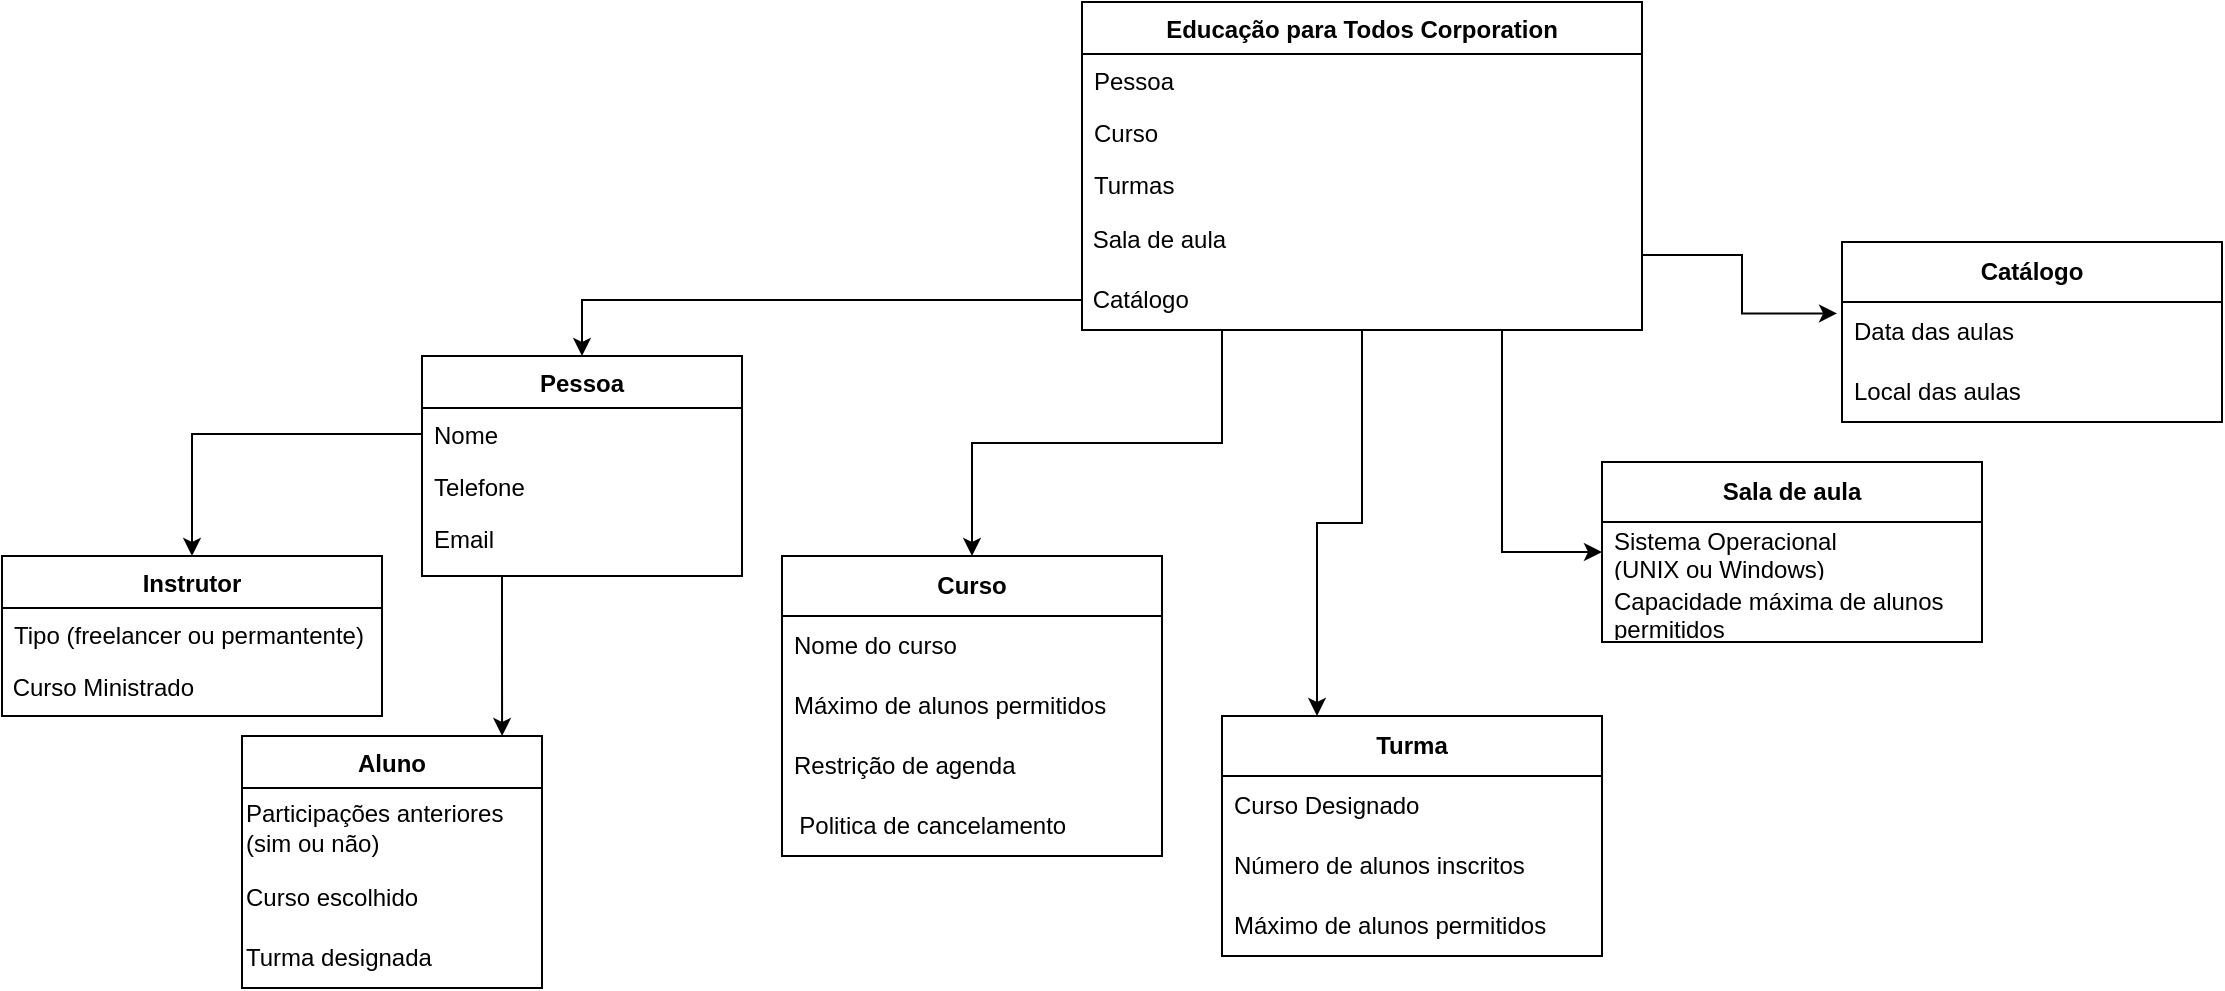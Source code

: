 <mxfile version="24.0.1" type="github">
  <diagram id="C5RBs43oDa-KdzZeNtuy" name="Page-1">
    <mxGraphModel dx="2327" dy="1926" grid="1" gridSize="10" guides="1" tooltips="1" connect="1" arrows="1" fold="1" page="1" pageScale="1" pageWidth="827" pageHeight="1169" math="0" shadow="0">
      <root>
        <mxCell id="WIyWlLk6GJQsqaUBKTNV-0" />
        <mxCell id="WIyWlLk6GJQsqaUBKTNV-1" parent="WIyWlLk6GJQsqaUBKTNV-0" />
        <mxCell id="zkfFHV4jXpPFQw0GAbJ--0" value="Pessoa" style="swimlane;fontStyle=1;align=center;verticalAlign=top;childLayout=stackLayout;horizontal=1;startSize=26;horizontalStack=0;resizeParent=1;resizeLast=0;collapsible=1;marginBottom=0;rounded=0;shadow=0;strokeWidth=1;fontFamily=Helvetica;strokeColor=default;" parent="WIyWlLk6GJQsqaUBKTNV-1" vertex="1">
          <mxGeometry x="-90" y="-73" width="160" height="110" as="geometry">
            <mxRectangle x="40" y="120" width="160" height="26" as="alternateBounds" />
          </mxGeometry>
        </mxCell>
        <mxCell id="zkfFHV4jXpPFQw0GAbJ--1" value="Nome " style="text;align=left;verticalAlign=top;spacingLeft=4;spacingRight=4;overflow=hidden;rotatable=0;points=[[0,0.5],[1,0.5]];portConstraint=eastwest;" parent="zkfFHV4jXpPFQw0GAbJ--0" vertex="1">
          <mxGeometry y="26" width="160" height="26" as="geometry" />
        </mxCell>
        <mxCell id="zkfFHV4jXpPFQw0GAbJ--2" value="Telefone   " style="text;align=left;verticalAlign=top;spacingLeft=4;spacingRight=4;overflow=hidden;rotatable=0;points=[[0,0.5],[1,0.5]];portConstraint=eastwest;rounded=0;shadow=0;html=0;" parent="zkfFHV4jXpPFQw0GAbJ--0" vertex="1">
          <mxGeometry y="52" width="160" height="26" as="geometry" />
        </mxCell>
        <mxCell id="zkfFHV4jXpPFQw0GAbJ--3" value="Email" style="text;align=left;verticalAlign=top;spacingLeft=4;spacingRight=4;overflow=hidden;rotatable=0;points=[[0,0.5],[1,0.5]];portConstraint=eastwest;rounded=0;shadow=0;html=0;" parent="zkfFHV4jXpPFQw0GAbJ--0" vertex="1">
          <mxGeometry y="78" width="160" height="26" as="geometry" />
        </mxCell>
        <mxCell id="zkfFHV4jXpPFQw0GAbJ--6" value="Aluno" style="swimlane;fontStyle=1;align=center;verticalAlign=top;childLayout=stackLayout;horizontal=1;startSize=26;horizontalStack=0;resizeParent=1;resizeLast=0;collapsible=1;marginBottom=0;rounded=0;shadow=0;strokeWidth=1;" parent="WIyWlLk6GJQsqaUBKTNV-1" vertex="1">
          <mxGeometry x="-180" y="117" width="150" height="126" as="geometry">
            <mxRectangle x="-50" y="270" width="160" height="26" as="alternateBounds" />
          </mxGeometry>
        </mxCell>
        <mxCell id="oDCK0kTWbegEQw42o1I8-4" value="Participações anteriores&lt;div&gt;(sim ou não)&lt;/div&gt;" style="text;html=1;align=left;verticalAlign=middle;resizable=0;points=[];autosize=1;strokeColor=none;fillColor=none;" vertex="1" parent="zkfFHV4jXpPFQw0GAbJ--6">
          <mxGeometry y="26" width="150" height="40" as="geometry" />
        </mxCell>
        <mxCell id="oDCK0kTWbegEQw42o1I8-6" value="Curso escolhido" style="text;html=1;align=left;verticalAlign=middle;resizable=0;points=[];autosize=1;strokeColor=none;fillColor=none;" vertex="1" parent="zkfFHV4jXpPFQw0GAbJ--6">
          <mxGeometry y="66" width="150" height="30" as="geometry" />
        </mxCell>
        <mxCell id="oDCK0kTWbegEQw42o1I8-7" value="Turma designada" style="text;html=1;align=left;verticalAlign=middle;resizable=0;points=[];autosize=1;strokeColor=none;fillColor=none;" vertex="1" parent="zkfFHV4jXpPFQw0GAbJ--6">
          <mxGeometry y="96" width="150" height="30" as="geometry" />
        </mxCell>
        <mxCell id="zkfFHV4jXpPFQw0GAbJ--13" value="Instrutor" style="swimlane;fontStyle=1;align=center;verticalAlign=top;childLayout=stackLayout;horizontal=1;startSize=26;horizontalStack=0;resizeParent=1;resizeLast=0;collapsible=1;marginBottom=0;rounded=0;shadow=0;strokeWidth=1;" parent="WIyWlLk6GJQsqaUBKTNV-1" vertex="1">
          <mxGeometry x="-300" y="27" width="190" height="80" as="geometry">
            <mxRectangle x="139" y="280" width="170" height="26" as="alternateBounds" />
          </mxGeometry>
        </mxCell>
        <mxCell id="zkfFHV4jXpPFQw0GAbJ--14" value="Tipo (freelancer ou permantente)" style="text;align=left;verticalAlign=top;spacingLeft=4;spacingRight=4;overflow=hidden;rotatable=0;points=[[0,0.5],[1,0.5]];portConstraint=eastwest;" parent="zkfFHV4jXpPFQw0GAbJ--13" vertex="1">
          <mxGeometry y="26" width="190" height="26" as="geometry" />
        </mxCell>
        <mxCell id="oDCK0kTWbegEQw42o1I8-0" value=" Curso Ministrado" style="text;align=left;verticalAlign=top;rounded=0;fontColor=default;horizontal=1;labelPosition=center;verticalLabelPosition=middle;" vertex="1" parent="zkfFHV4jXpPFQw0GAbJ--13">
          <mxGeometry y="52" width="190" height="26" as="geometry" />
        </mxCell>
        <mxCell id="oDCK0kTWbegEQw42o1I8-10" style="edgeStyle=orthogonalEdgeStyle;rounded=0;orthogonalLoop=1;jettySize=auto;html=1;exitX=0.25;exitY=1;exitDx=0;exitDy=0;entryX=0.867;entryY=0;entryDx=0;entryDy=0;entryPerimeter=0;" edge="1" parent="WIyWlLk6GJQsqaUBKTNV-1" source="zkfFHV4jXpPFQw0GAbJ--0" target="zkfFHV4jXpPFQw0GAbJ--6">
          <mxGeometry relative="1" as="geometry" />
        </mxCell>
        <mxCell id="oDCK0kTWbegEQw42o1I8-11" value="&lt;b&gt;Curso&lt;/b&gt;" style="swimlane;fontStyle=0;childLayout=stackLayout;horizontal=1;startSize=30;horizontalStack=0;resizeParent=1;resizeParentMax=0;resizeLast=0;collapsible=1;marginBottom=0;whiteSpace=wrap;html=1;" vertex="1" parent="WIyWlLk6GJQsqaUBKTNV-1">
          <mxGeometry x="90" y="27" width="190" height="150" as="geometry" />
        </mxCell>
        <mxCell id="oDCK0kTWbegEQw42o1I8-12" value="Nome do curso" style="text;strokeColor=none;fillColor=none;align=left;verticalAlign=middle;spacingLeft=4;spacingRight=4;overflow=hidden;points=[[0,0.5],[1,0.5]];portConstraint=eastwest;rotatable=0;whiteSpace=wrap;html=1;" vertex="1" parent="oDCK0kTWbegEQw42o1I8-11">
          <mxGeometry y="30" width="190" height="30" as="geometry" />
        </mxCell>
        <mxCell id="oDCK0kTWbegEQw42o1I8-13" value="Máximo de alunos permitidos" style="text;strokeColor=none;fillColor=none;align=left;verticalAlign=middle;spacingLeft=4;spacingRight=4;overflow=hidden;points=[[0,0.5],[1,0.5]];portConstraint=eastwest;rotatable=0;whiteSpace=wrap;html=1;" vertex="1" parent="oDCK0kTWbegEQw42o1I8-11">
          <mxGeometry y="60" width="190" height="30" as="geometry" />
        </mxCell>
        <mxCell id="oDCK0kTWbegEQw42o1I8-14" value="Restrição de agenda" style="text;strokeColor=none;fillColor=none;align=left;verticalAlign=middle;spacingLeft=4;spacingRight=4;overflow=hidden;points=[[0,0.5],[1,0.5]];portConstraint=eastwest;rotatable=0;whiteSpace=wrap;html=1;" vertex="1" parent="oDCK0kTWbegEQw42o1I8-11">
          <mxGeometry y="90" width="190" height="30" as="geometry" />
        </mxCell>
        <mxCell id="oDCK0kTWbegEQw42o1I8-15" value="&amp;nbsp; Politica de cancelamento" style="text;html=1;align=left;verticalAlign=middle;whiteSpace=wrap;rounded=0;" vertex="1" parent="oDCK0kTWbegEQw42o1I8-11">
          <mxGeometry y="120" width="190" height="30" as="geometry" />
        </mxCell>
        <mxCell id="oDCK0kTWbegEQw42o1I8-16" value="Educação para Todos Corporation" style="swimlane;fontStyle=1;align=center;verticalAlign=top;childLayout=stackLayout;horizontal=1;startSize=26;horizontalStack=0;resizeParent=1;resizeLast=0;collapsible=1;marginBottom=0;rounded=0;shadow=0;strokeWidth=1;fontFamily=Helvetica;strokeColor=default;" vertex="1" parent="WIyWlLk6GJQsqaUBKTNV-1">
          <mxGeometry x="240" y="-250" width="280" height="164" as="geometry">
            <mxRectangle x="40" y="120" width="160" height="26" as="alternateBounds" />
          </mxGeometry>
        </mxCell>
        <mxCell id="oDCK0kTWbegEQw42o1I8-17" value="Pessoa" style="text;align=left;verticalAlign=top;spacingLeft=4;spacingRight=4;overflow=hidden;rotatable=0;points=[[0,0.5],[1,0.5]];portConstraint=eastwest;" vertex="1" parent="oDCK0kTWbegEQw42o1I8-16">
          <mxGeometry y="26" width="280" height="26" as="geometry" />
        </mxCell>
        <mxCell id="oDCK0kTWbegEQw42o1I8-18" value="Curso" style="text;align=left;verticalAlign=top;spacingLeft=4;spacingRight=4;overflow=hidden;rotatable=0;points=[[0,0.5],[1,0.5]];portConstraint=eastwest;rounded=0;shadow=0;html=0;" vertex="1" parent="oDCK0kTWbegEQw42o1I8-16">
          <mxGeometry y="52" width="280" height="26" as="geometry" />
        </mxCell>
        <mxCell id="oDCK0kTWbegEQw42o1I8-19" value="Turmas" style="text;align=left;verticalAlign=top;spacingLeft=4;spacingRight=4;overflow=hidden;rotatable=0;points=[[0,0.5],[1,0.5]];portConstraint=eastwest;rounded=0;shadow=0;html=0;" vertex="1" parent="oDCK0kTWbegEQw42o1I8-16">
          <mxGeometry y="78" width="280" height="26" as="geometry" />
        </mxCell>
        <mxCell id="oDCK0kTWbegEQw42o1I8-20" value="&amp;nbsp;Sala de aula" style="text;html=1;align=left;verticalAlign=middle;whiteSpace=wrap;rounded=0;" vertex="1" parent="oDCK0kTWbegEQw42o1I8-16">
          <mxGeometry y="104" width="280" height="30" as="geometry" />
        </mxCell>
        <mxCell id="oDCK0kTWbegEQw42o1I8-21" value="&amp;nbsp;Catálogo" style="text;html=1;align=left;verticalAlign=middle;whiteSpace=wrap;rounded=0;" vertex="1" parent="oDCK0kTWbegEQw42o1I8-16">
          <mxGeometry y="134" width="280" height="30" as="geometry" />
        </mxCell>
        <mxCell id="oDCK0kTWbegEQw42o1I8-23" style="edgeStyle=orthogonalEdgeStyle;rounded=0;orthogonalLoop=1;jettySize=auto;html=1;exitX=0;exitY=0.5;exitDx=0;exitDy=0;entryX=0.5;entryY=0;entryDx=0;entryDy=0;" edge="1" parent="WIyWlLk6GJQsqaUBKTNV-1" source="oDCK0kTWbegEQw42o1I8-21" target="zkfFHV4jXpPFQw0GAbJ--0">
          <mxGeometry relative="1" as="geometry" />
        </mxCell>
        <mxCell id="oDCK0kTWbegEQw42o1I8-24" style="edgeStyle=orthogonalEdgeStyle;rounded=0;orthogonalLoop=1;jettySize=auto;html=1;exitX=0;exitY=0.5;exitDx=0;exitDy=0;entryX=0.5;entryY=0;entryDx=0;entryDy=0;" edge="1" parent="WIyWlLk6GJQsqaUBKTNV-1" source="zkfFHV4jXpPFQw0GAbJ--1" target="zkfFHV4jXpPFQw0GAbJ--13">
          <mxGeometry relative="1" as="geometry" />
        </mxCell>
        <mxCell id="oDCK0kTWbegEQw42o1I8-25" style="edgeStyle=orthogonalEdgeStyle;rounded=0;orthogonalLoop=1;jettySize=auto;html=1;exitX=0.25;exitY=1;exitDx=0;exitDy=0;entryX=0.5;entryY=0;entryDx=0;entryDy=0;" edge="1" parent="WIyWlLk6GJQsqaUBKTNV-1" source="oDCK0kTWbegEQw42o1I8-21" target="oDCK0kTWbegEQw42o1I8-11">
          <mxGeometry relative="1" as="geometry" />
        </mxCell>
        <mxCell id="oDCK0kTWbegEQw42o1I8-26" value="&lt;b&gt;Turma&lt;/b&gt;" style="swimlane;fontStyle=0;childLayout=stackLayout;horizontal=1;startSize=30;horizontalStack=0;resizeParent=1;resizeParentMax=0;resizeLast=0;collapsible=1;marginBottom=0;whiteSpace=wrap;html=1;" vertex="1" parent="WIyWlLk6GJQsqaUBKTNV-1">
          <mxGeometry x="310" y="107" width="190" height="120" as="geometry" />
        </mxCell>
        <mxCell id="oDCK0kTWbegEQw42o1I8-29" value="Curso Designado" style="text;strokeColor=none;fillColor=none;align=left;verticalAlign=middle;spacingLeft=4;spacingRight=4;overflow=hidden;points=[[0,0.5],[1,0.5]];portConstraint=eastwest;rotatable=0;whiteSpace=wrap;html=1;" vertex="1" parent="oDCK0kTWbegEQw42o1I8-26">
          <mxGeometry y="30" width="190" height="30" as="geometry" />
        </mxCell>
        <mxCell id="oDCK0kTWbegEQw42o1I8-27" value="Número de alunos inscritos" style="text;strokeColor=none;fillColor=none;align=left;verticalAlign=middle;spacingLeft=4;spacingRight=4;overflow=hidden;points=[[0,0.5],[1,0.5]];portConstraint=eastwest;rotatable=0;whiteSpace=wrap;html=1;" vertex="1" parent="oDCK0kTWbegEQw42o1I8-26">
          <mxGeometry y="60" width="190" height="30" as="geometry" />
        </mxCell>
        <mxCell id="oDCK0kTWbegEQw42o1I8-28" value="Máximo de alunos permitidos" style="text;strokeColor=none;fillColor=none;align=left;verticalAlign=middle;spacingLeft=4;spacingRight=4;overflow=hidden;points=[[0,0.5],[1,0.5]];portConstraint=eastwest;rotatable=0;whiteSpace=wrap;html=1;" vertex="1" parent="oDCK0kTWbegEQw42o1I8-26">
          <mxGeometry y="90" width="190" height="30" as="geometry" />
        </mxCell>
        <mxCell id="oDCK0kTWbegEQw42o1I8-31" style="edgeStyle=orthogonalEdgeStyle;rounded=0;orthogonalLoop=1;jettySize=auto;html=1;exitX=0.5;exitY=1;exitDx=0;exitDy=0;entryX=0.25;entryY=0;entryDx=0;entryDy=0;" edge="1" parent="WIyWlLk6GJQsqaUBKTNV-1" source="oDCK0kTWbegEQw42o1I8-21" target="oDCK0kTWbegEQw42o1I8-26">
          <mxGeometry relative="1" as="geometry" />
        </mxCell>
        <mxCell id="oDCK0kTWbegEQw42o1I8-32" value="&lt;b&gt;Sala de aula&lt;/b&gt;" style="swimlane;fontStyle=0;childLayout=stackLayout;horizontal=1;startSize=30;horizontalStack=0;resizeParent=1;resizeParentMax=0;resizeLast=0;collapsible=1;marginBottom=0;whiteSpace=wrap;html=1;" vertex="1" parent="WIyWlLk6GJQsqaUBKTNV-1">
          <mxGeometry x="500" y="-20" width="190" height="90" as="geometry" />
        </mxCell>
        <mxCell id="oDCK0kTWbegEQw42o1I8-33" value="Sistema Operacional&lt;div&gt;(UNIX ou Windows)&lt;/div&gt;" style="text;strokeColor=none;fillColor=none;align=left;verticalAlign=middle;spacingLeft=4;spacingRight=4;overflow=hidden;points=[[0,0.5],[1,0.5]];portConstraint=eastwest;rotatable=0;whiteSpace=wrap;html=1;" vertex="1" parent="oDCK0kTWbegEQw42o1I8-32">
          <mxGeometry y="30" width="190" height="30" as="geometry" />
        </mxCell>
        <mxCell id="oDCK0kTWbegEQw42o1I8-34" value="Capacidade máxima de alunos permitidos" style="text;strokeColor=none;fillColor=none;align=left;verticalAlign=middle;spacingLeft=4;spacingRight=4;overflow=hidden;points=[[0,0.5],[1,0.5]];portConstraint=eastwest;rotatable=0;whiteSpace=wrap;html=1;" vertex="1" parent="oDCK0kTWbegEQw42o1I8-32">
          <mxGeometry y="60" width="190" height="30" as="geometry" />
        </mxCell>
        <mxCell id="oDCK0kTWbegEQw42o1I8-37" style="edgeStyle=orthogonalEdgeStyle;rounded=0;orthogonalLoop=1;jettySize=auto;html=1;exitX=0.75;exitY=1;exitDx=0;exitDy=0;entryX=0;entryY=0.5;entryDx=0;entryDy=0;" edge="1" parent="WIyWlLk6GJQsqaUBKTNV-1" source="oDCK0kTWbegEQw42o1I8-21" target="oDCK0kTWbegEQw42o1I8-33">
          <mxGeometry relative="1" as="geometry" />
        </mxCell>
        <mxCell id="oDCK0kTWbegEQw42o1I8-38" value="&lt;b&gt;Catálogo&lt;/b&gt;" style="swimlane;fontStyle=0;childLayout=stackLayout;horizontal=1;startSize=30;horizontalStack=0;resizeParent=1;resizeParentMax=0;resizeLast=0;collapsible=1;marginBottom=0;whiteSpace=wrap;html=1;" vertex="1" parent="WIyWlLk6GJQsqaUBKTNV-1">
          <mxGeometry x="620" y="-130" width="190" height="90" as="geometry" />
        </mxCell>
        <mxCell id="oDCK0kTWbegEQw42o1I8-39" value="Data das aulas" style="text;strokeColor=none;fillColor=none;align=left;verticalAlign=middle;spacingLeft=4;spacingRight=4;overflow=hidden;points=[[0,0.5],[1,0.5]];portConstraint=eastwest;rotatable=0;whiteSpace=wrap;html=1;" vertex="1" parent="oDCK0kTWbegEQw42o1I8-38">
          <mxGeometry y="30" width="190" height="30" as="geometry" />
        </mxCell>
        <mxCell id="oDCK0kTWbegEQw42o1I8-40" value="Local das aulas" style="text;strokeColor=none;fillColor=none;align=left;verticalAlign=middle;spacingLeft=4;spacingRight=4;overflow=hidden;points=[[0,0.5],[1,0.5]];portConstraint=eastwest;rotatable=0;whiteSpace=wrap;html=1;" vertex="1" parent="oDCK0kTWbegEQw42o1I8-38">
          <mxGeometry y="60" width="190" height="30" as="geometry" />
        </mxCell>
        <mxCell id="oDCK0kTWbegEQw42o1I8-42" style="edgeStyle=orthogonalEdgeStyle;rounded=0;orthogonalLoop=1;jettySize=auto;html=1;exitX=1;exitY=0.75;exitDx=0;exitDy=0;entryX=-0.013;entryY=0.19;entryDx=0;entryDy=0;entryPerimeter=0;" edge="1" parent="WIyWlLk6GJQsqaUBKTNV-1" source="oDCK0kTWbegEQw42o1I8-20" target="oDCK0kTWbegEQw42o1I8-39">
          <mxGeometry relative="1" as="geometry" />
        </mxCell>
      </root>
    </mxGraphModel>
  </diagram>
</mxfile>

